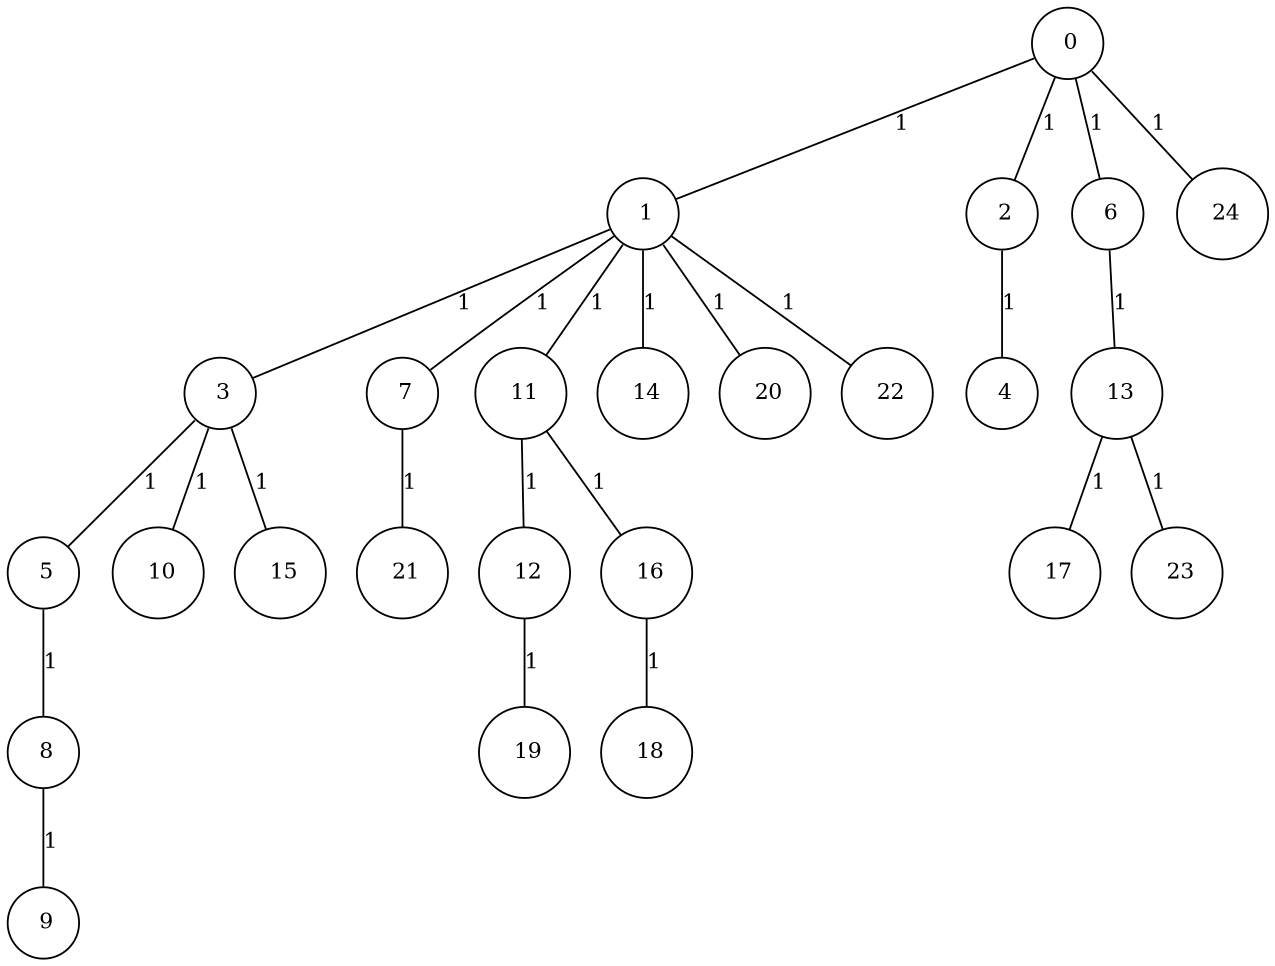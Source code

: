 graph G {
size="8.5,11;"
ratio = "expand;"
fixedsize="true;"
overlap="scale;"
node[shape=circle,width=.12,hight=.12,fontsize=12]
edge[fontsize=12]

0[label=" 0" color=black, pos="0.75116691,0.23554007!"];
1[label=" 1" color=black, pos="2.7006671,2.6121855!"];
2[label=" 2" color=black, pos="0.18225582,2.3075817!"];
3[label=" 3" color=black, pos="0.8958973,0.68814163!"];
4[label=" 4" color=black, pos="2.9153458,0.71453454!"];
5[label=" 5" color=black, pos="0.33508827,1.6927811!"];
6[label=" 6" color=black, pos="2.6102602,0.48791426!"];
7[label=" 7" color=black, pos="0.63471485,0.00036688382!"];
8[label=" 8" color=black, pos="2.2233249,1.8392109!"];
9[label=" 9" color=black, pos="0.47337232,1.2809375!"];
10[label=" 10" color=black, pos="0.19323628,1.9537836!"];
11[label=" 11" color=black, pos="2.3881582,0.25298302!"];
12[label=" 12" color=black, pos="1.319897,0.76900122!"];
13[label=" 13" color=black, pos="0.30911237,0.043869609!"];
14[label=" 14" color=black, pos="0.77362231,2.2909065!"];
15[label=" 15" color=black, pos="0.36051765,0.79421892!"];
16[label=" 16" color=black, pos="1.5271803,1.5078346!"];
17[label=" 17" color=black, pos="1.0848262,0.6561808!"];
18[label=" 18" color=black, pos="1.3772913,1.3671961!"];
19[label=" 19" color=black, pos="1.2518895,0.068953563!"];
20[label=" 20" color=black, pos="2.5876967,2.2267718!"];
21[label=" 21" color=black, pos="1.2997371,0.81618159!"];
22[label=" 22" color=black, pos="0.80242524,1.4816966!"];
23[label=" 23" color=black, pos="0.39836147,0.74678547!"];
24[label=" 24" color=black, pos="1.9093453,0.92609447!"];
0--1[label="1"]
0--2[label="1"]
0--6[label="1"]
0--24[label="1"]
1--3[label="1"]
1--7[label="1"]
1--11[label="1"]
1--14[label="1"]
1--20[label="1"]
1--22[label="1"]
2--4[label="1"]
3--5[label="1"]
3--10[label="1"]
3--15[label="1"]
5--8[label="1"]
6--13[label="1"]
7--21[label="1"]
8--9[label="1"]
11--12[label="1"]
11--16[label="1"]
12--19[label="1"]
13--17[label="1"]
13--23[label="1"]
16--18[label="1"]

}
